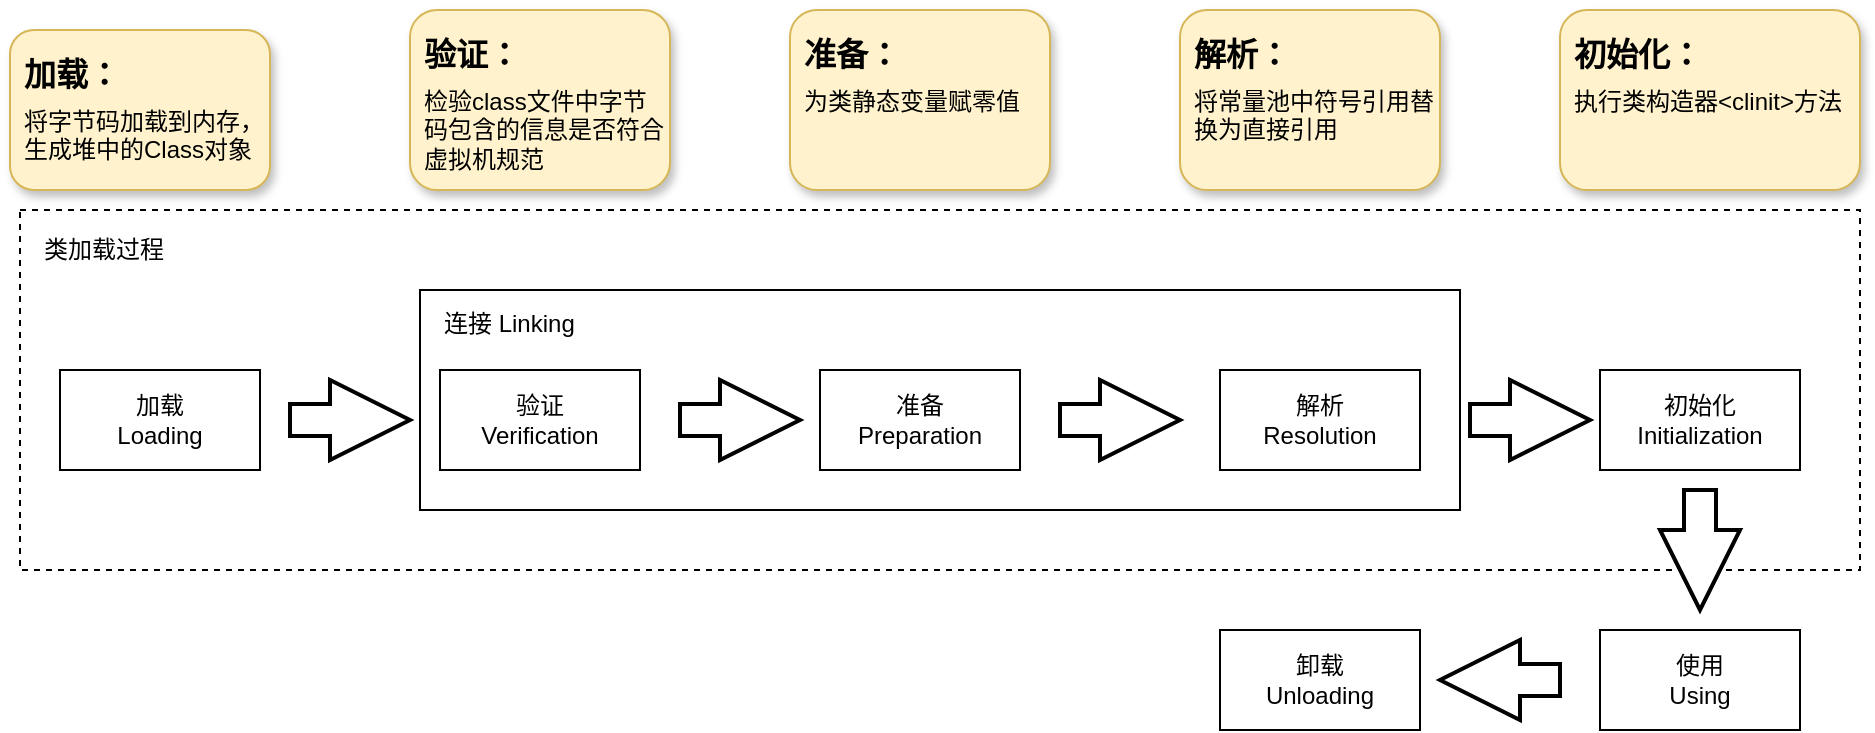 <mxfile version="13.9.9" type="device"><diagram id="TpTwC3D9bB4jP6T0FvN-" name="第 1 页"><mxGraphModel dx="1851" dy="1761" grid="1" gridSize="10" guides="1" tooltips="1" connect="1" arrows="1" fold="1" page="1" pageScale="1" pageWidth="827" pageHeight="1169" math="0" shadow="0"><root><mxCell id="0"/><mxCell id="1" parent="0"/><mxCell id="BDojBKkY-kWd7jutGyan-15" value="" style="rounded=0;whiteSpace=wrap;html=1;dashed=1;" parent="1" vertex="1"><mxGeometry x="-10" y="90" width="920" height="180" as="geometry"/></mxCell><mxCell id="BDojBKkY-kWd7jutGyan-16" value="" style="rounded=0;whiteSpace=wrap;html=1;" parent="1" vertex="1"><mxGeometry x="190" y="130" width="520" height="110" as="geometry"/></mxCell><mxCell id="BDojBKkY-kWd7jutGyan-1" value="加载&lt;br&gt;Loading" style="rounded=0;whiteSpace=wrap;html=1;" parent="1" vertex="1"><mxGeometry x="10" y="170" width="100" height="50" as="geometry"/></mxCell><mxCell id="BDojBKkY-kWd7jutGyan-2" value="验证&lt;br&gt;Verification" style="rounded=0;whiteSpace=wrap;html=1;" parent="1" vertex="1"><mxGeometry x="200" y="170" width="100" height="50" as="geometry"/></mxCell><mxCell id="BDojBKkY-kWd7jutGyan-3" value="准备&lt;br&gt;Preparation" style="rounded=0;whiteSpace=wrap;html=1;" parent="1" vertex="1"><mxGeometry x="390" y="170" width="100" height="50" as="geometry"/></mxCell><mxCell id="BDojBKkY-kWd7jutGyan-4" value="解析&lt;br&gt;Resolution" style="rounded=0;whiteSpace=wrap;html=1;" parent="1" vertex="1"><mxGeometry x="590" y="170" width="100" height="50" as="geometry"/></mxCell><mxCell id="BDojBKkY-kWd7jutGyan-5" value="初始化&lt;br&gt;Initialization" style="rounded=0;whiteSpace=wrap;html=1;" parent="1" vertex="1"><mxGeometry x="780" y="170" width="100" height="50" as="geometry"/></mxCell><mxCell id="BDojBKkY-kWd7jutGyan-6" value="使用&lt;br&gt;Using" style="rounded=0;whiteSpace=wrap;html=1;" parent="1" vertex="1"><mxGeometry x="780" y="300" width="100" height="50" as="geometry"/></mxCell><mxCell id="BDojBKkY-kWd7jutGyan-7" value="卸载&lt;br&gt;Unloading" style="rounded=0;whiteSpace=wrap;html=1;" parent="1" vertex="1"><mxGeometry x="590" y="300" width="100" height="50" as="geometry"/></mxCell><mxCell id="BDojBKkY-kWd7jutGyan-8" value="" style="verticalLabelPosition=bottom;verticalAlign=top;html=1;strokeWidth=2;shape=mxgraph.arrows2.arrow;dy=0.6;dx=40;notch=0;" parent="1" vertex="1"><mxGeometry x="125" y="175" width="60" height="40" as="geometry"/></mxCell><mxCell id="BDojBKkY-kWd7jutGyan-9" value="" style="verticalLabelPosition=bottom;verticalAlign=top;html=1;strokeWidth=2;shape=mxgraph.arrows2.arrow;dy=0.6;dx=40;notch=0;" parent="1" vertex="1"><mxGeometry x="320" y="175" width="60" height="40" as="geometry"/></mxCell><mxCell id="BDojBKkY-kWd7jutGyan-10" value="" style="verticalLabelPosition=bottom;verticalAlign=top;html=1;strokeWidth=2;shape=mxgraph.arrows2.arrow;dy=0.6;dx=40;notch=0;" parent="1" vertex="1"><mxGeometry x="510" y="175" width="60" height="40" as="geometry"/></mxCell><mxCell id="BDojBKkY-kWd7jutGyan-11" value="" style="verticalLabelPosition=bottom;verticalAlign=top;html=1;strokeWidth=2;shape=mxgraph.arrows2.arrow;dy=0.6;dx=40;notch=0;" parent="1" vertex="1"><mxGeometry x="715" y="175" width="60" height="40" as="geometry"/></mxCell><mxCell id="BDojBKkY-kWd7jutGyan-12" value="" style="verticalLabelPosition=bottom;verticalAlign=top;html=1;strokeWidth=2;shape=mxgraph.arrows2.arrow;dy=0.6;dx=40;notch=0;rotation=90;" parent="1" vertex="1"><mxGeometry x="800" y="240" width="60" height="40" as="geometry"/></mxCell><mxCell id="BDojBKkY-kWd7jutGyan-14" value="" style="verticalLabelPosition=bottom;verticalAlign=top;html=1;strokeWidth=2;shape=mxgraph.arrows2.arrow;dy=0.6;dx=40;notch=0;rotation=-180;" parent="1" vertex="1"><mxGeometry x="700" y="305" width="60" height="40" as="geometry"/></mxCell><mxCell id="BDojBKkY-kWd7jutGyan-17" value="连接 Linking" style="text;html=1;strokeColor=none;fillColor=none;align=left;verticalAlign=middle;whiteSpace=wrap;rounded=0;" parent="1" vertex="1"><mxGeometry x="200" y="137" width="100" height="20" as="geometry"/></mxCell><mxCell id="BDojBKkY-kWd7jutGyan-18" value="类加载过程" style="text;html=1;strokeColor=none;fillColor=none;align=left;verticalAlign=middle;whiteSpace=wrap;rounded=0;" parent="1" vertex="1"><mxGeometry y="100" width="100" height="20" as="geometry"/></mxCell><mxCell id="PNIqTrAPo-NDG3CZTXkb-2" value="&lt;b&gt;&lt;font style=&quot;font-size: 16px ; line-height: 200%&quot;&gt;加载：&lt;br&gt;&lt;/font&gt;&lt;/b&gt;将字节码加载到内存，生成堆中的Class对象&amp;nbsp;" style="rounded=1;whiteSpace=wrap;html=1;fillColor=#fff2cc;strokeColor=#d6b656;align=left;verticalAlign=top;spacingLeft=5;shadow=1;" parent="1" vertex="1"><mxGeometry x="-15" width="130" height="80" as="geometry"/></mxCell><mxCell id="PNIqTrAPo-NDG3CZTXkb-3" value="&lt;b&gt;&lt;font style=&quot;font-size: 16px ; line-height: 200%&quot;&gt;验证：&lt;br&gt;&lt;/font&gt;&lt;/b&gt;检验class文件中字节码包含的信息是否符合虚拟机规范&amp;nbsp;" style="rounded=1;whiteSpace=wrap;html=1;fillColor=#fff2cc;strokeColor=#d6b656;align=left;verticalAlign=top;spacingLeft=5;shadow=1;" vertex="1" parent="1"><mxGeometry x="185" y="-10" width="130" height="90" as="geometry"/></mxCell><mxCell id="PNIqTrAPo-NDG3CZTXkb-4" value="&lt;b&gt;&lt;font style=&quot;font-size: 16px ; line-height: 200%&quot;&gt;准备：&lt;br&gt;&lt;/font&gt;&lt;/b&gt;为类静态变量赋零值" style="rounded=1;whiteSpace=wrap;html=1;fillColor=#fff2cc;strokeColor=#d6b656;align=left;verticalAlign=top;spacingLeft=5;shadow=1;" vertex="1" parent="1"><mxGeometry x="375" y="-10" width="130" height="90" as="geometry"/></mxCell><mxCell id="PNIqTrAPo-NDG3CZTXkb-5" value="&lt;b&gt;&lt;font style=&quot;font-size: 16px ; line-height: 200%&quot;&gt;解析：&lt;br&gt;&lt;/font&gt;&lt;/b&gt;将常量池中符号引用替换为直接引用" style="rounded=1;whiteSpace=wrap;html=1;fillColor=#fff2cc;strokeColor=#d6b656;align=left;verticalAlign=top;spacingLeft=5;shadow=1;" vertex="1" parent="1"><mxGeometry x="570" y="-10" width="130" height="90" as="geometry"/></mxCell><mxCell id="PNIqTrAPo-NDG3CZTXkb-6" value="&lt;b&gt;&lt;font style=&quot;font-size: 16px ; line-height: 200%&quot;&gt;初始化：&lt;br&gt;&lt;/font&gt;&lt;/b&gt;执行类构造器&amp;lt;clinit&amp;gt;方法" style="rounded=1;whiteSpace=wrap;html=1;fillColor=#fff2cc;strokeColor=#d6b656;align=left;verticalAlign=top;spacingLeft=5;shadow=1;" vertex="1" parent="1"><mxGeometry x="760" y="-10" width="150" height="90" as="geometry"/></mxCell></root></mxGraphModel></diagram></mxfile>